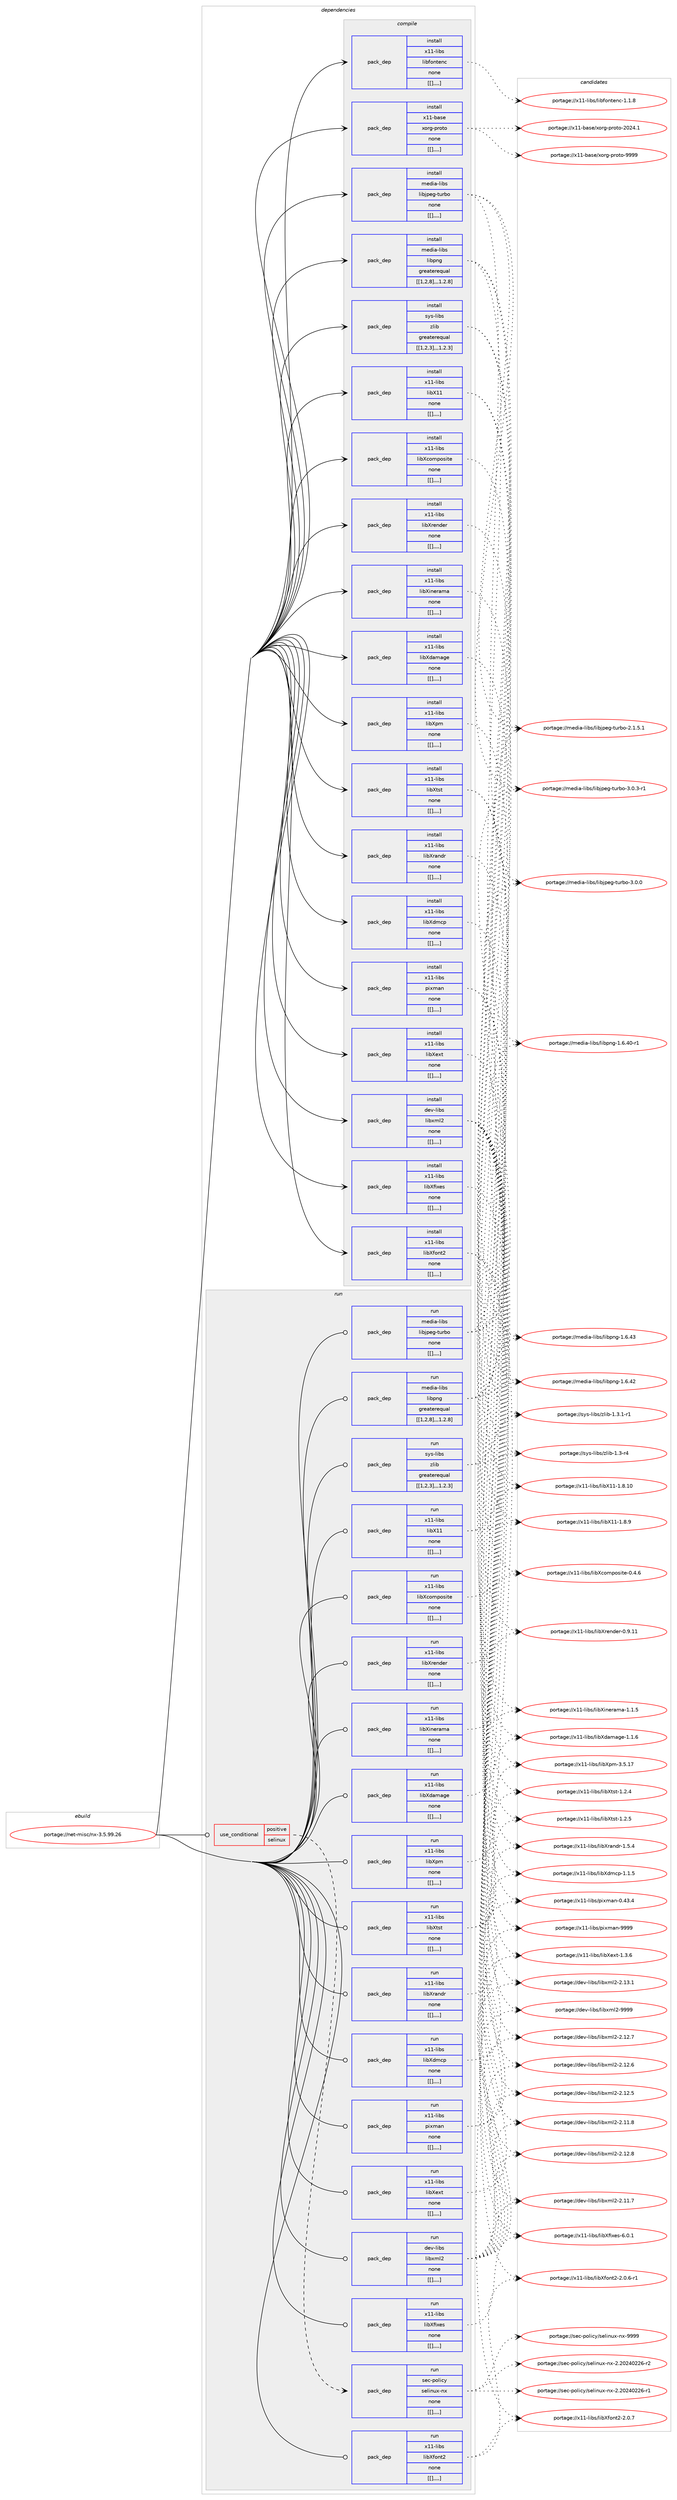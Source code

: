 digraph prolog {

# *************
# Graph options
# *************

newrank=true;
concentrate=true;
compound=true;
graph [rankdir=LR,fontname=Helvetica,fontsize=10,ranksep=1.5];#, ranksep=2.5, nodesep=0.2];
edge  [arrowhead=vee];
node  [fontname=Helvetica,fontsize=10];

# **********
# The ebuild
# **********

subgraph cluster_leftcol {
color=gray;
label=<<i>ebuild</i>>;
id [label="portage://net-misc/nx-3.5.99.26", color=red, width=4, href="../net-misc/nx-3.5.99.26.svg"];
}

# ****************
# The dependencies
# ****************

subgraph cluster_midcol {
color=gray;
label=<<i>dependencies</i>>;
subgraph cluster_compile {
fillcolor="#eeeeee";
style=filled;
label=<<i>compile</i>>;
subgraph pack285070 {
dependency390191 [label=<<TABLE BORDER="0" CELLBORDER="1" CELLSPACING="0" CELLPADDING="4" WIDTH="220"><TR><TD ROWSPAN="6" CELLPADDING="30">pack_dep</TD></TR><TR><TD WIDTH="110">install</TD></TR><TR><TD>dev-libs</TD></TR><TR><TD>libxml2</TD></TR><TR><TD>none</TD></TR><TR><TD>[[],,,,]</TD></TR></TABLE>>, shape=none, color=blue];
}
id:e -> dependency390191:w [weight=20,style="solid",arrowhead="vee"];
subgraph pack285071 {
dependency390192 [label=<<TABLE BORDER="0" CELLBORDER="1" CELLSPACING="0" CELLPADDING="4" WIDTH="220"><TR><TD ROWSPAN="6" CELLPADDING="30">pack_dep</TD></TR><TR><TD WIDTH="110">install</TD></TR><TR><TD>media-libs</TD></TR><TR><TD>libjpeg-turbo</TD></TR><TR><TD>none</TD></TR><TR><TD>[[],,,,]</TD></TR></TABLE>>, shape=none, color=blue];
}
id:e -> dependency390192:w [weight=20,style="solid",arrowhead="vee"];
subgraph pack285072 {
dependency390193 [label=<<TABLE BORDER="0" CELLBORDER="1" CELLSPACING="0" CELLPADDING="4" WIDTH="220"><TR><TD ROWSPAN="6" CELLPADDING="30">pack_dep</TD></TR><TR><TD WIDTH="110">install</TD></TR><TR><TD>media-libs</TD></TR><TR><TD>libpng</TD></TR><TR><TD>greaterequal</TD></TR><TR><TD>[[1,2,8],,,1.2.8]</TD></TR></TABLE>>, shape=none, color=blue];
}
id:e -> dependency390193:w [weight=20,style="solid",arrowhead="vee"];
subgraph pack285073 {
dependency390194 [label=<<TABLE BORDER="0" CELLBORDER="1" CELLSPACING="0" CELLPADDING="4" WIDTH="220"><TR><TD ROWSPAN="6" CELLPADDING="30">pack_dep</TD></TR><TR><TD WIDTH="110">install</TD></TR><TR><TD>sys-libs</TD></TR><TR><TD>zlib</TD></TR><TR><TD>greaterequal</TD></TR><TR><TD>[[1,2,3],,,1.2.3]</TD></TR></TABLE>>, shape=none, color=blue];
}
id:e -> dependency390194:w [weight=20,style="solid",arrowhead="vee"];
subgraph pack285074 {
dependency390195 [label=<<TABLE BORDER="0" CELLBORDER="1" CELLSPACING="0" CELLPADDING="4" WIDTH="220"><TR><TD ROWSPAN="6" CELLPADDING="30">pack_dep</TD></TR><TR><TD WIDTH="110">install</TD></TR><TR><TD>x11-base</TD></TR><TR><TD>xorg-proto</TD></TR><TR><TD>none</TD></TR><TR><TD>[[],,,,]</TD></TR></TABLE>>, shape=none, color=blue];
}
id:e -> dependency390195:w [weight=20,style="solid",arrowhead="vee"];
subgraph pack285075 {
dependency390196 [label=<<TABLE BORDER="0" CELLBORDER="1" CELLSPACING="0" CELLPADDING="4" WIDTH="220"><TR><TD ROWSPAN="6" CELLPADDING="30">pack_dep</TD></TR><TR><TD WIDTH="110">install</TD></TR><TR><TD>x11-libs</TD></TR><TR><TD>libX11</TD></TR><TR><TD>none</TD></TR><TR><TD>[[],,,,]</TD></TR></TABLE>>, shape=none, color=blue];
}
id:e -> dependency390196:w [weight=20,style="solid",arrowhead="vee"];
subgraph pack285076 {
dependency390197 [label=<<TABLE BORDER="0" CELLBORDER="1" CELLSPACING="0" CELLPADDING="4" WIDTH="220"><TR><TD ROWSPAN="6" CELLPADDING="30">pack_dep</TD></TR><TR><TD WIDTH="110">install</TD></TR><TR><TD>x11-libs</TD></TR><TR><TD>libXcomposite</TD></TR><TR><TD>none</TD></TR><TR><TD>[[],,,,]</TD></TR></TABLE>>, shape=none, color=blue];
}
id:e -> dependency390197:w [weight=20,style="solid",arrowhead="vee"];
subgraph pack285077 {
dependency390198 [label=<<TABLE BORDER="0" CELLBORDER="1" CELLSPACING="0" CELLPADDING="4" WIDTH="220"><TR><TD ROWSPAN="6" CELLPADDING="30">pack_dep</TD></TR><TR><TD WIDTH="110">install</TD></TR><TR><TD>x11-libs</TD></TR><TR><TD>libXdamage</TD></TR><TR><TD>none</TD></TR><TR><TD>[[],,,,]</TD></TR></TABLE>>, shape=none, color=blue];
}
id:e -> dependency390198:w [weight=20,style="solid",arrowhead="vee"];
subgraph pack285078 {
dependency390199 [label=<<TABLE BORDER="0" CELLBORDER="1" CELLSPACING="0" CELLPADDING="4" WIDTH="220"><TR><TD ROWSPAN="6" CELLPADDING="30">pack_dep</TD></TR><TR><TD WIDTH="110">install</TD></TR><TR><TD>x11-libs</TD></TR><TR><TD>libXdmcp</TD></TR><TR><TD>none</TD></TR><TR><TD>[[],,,,]</TD></TR></TABLE>>, shape=none, color=blue];
}
id:e -> dependency390199:w [weight=20,style="solid",arrowhead="vee"];
subgraph pack285079 {
dependency390200 [label=<<TABLE BORDER="0" CELLBORDER="1" CELLSPACING="0" CELLPADDING="4" WIDTH="220"><TR><TD ROWSPAN="6" CELLPADDING="30">pack_dep</TD></TR><TR><TD WIDTH="110">install</TD></TR><TR><TD>x11-libs</TD></TR><TR><TD>libXext</TD></TR><TR><TD>none</TD></TR><TR><TD>[[],,,,]</TD></TR></TABLE>>, shape=none, color=blue];
}
id:e -> dependency390200:w [weight=20,style="solid",arrowhead="vee"];
subgraph pack285080 {
dependency390201 [label=<<TABLE BORDER="0" CELLBORDER="1" CELLSPACING="0" CELLPADDING="4" WIDTH="220"><TR><TD ROWSPAN="6" CELLPADDING="30">pack_dep</TD></TR><TR><TD WIDTH="110">install</TD></TR><TR><TD>x11-libs</TD></TR><TR><TD>libXfixes</TD></TR><TR><TD>none</TD></TR><TR><TD>[[],,,,]</TD></TR></TABLE>>, shape=none, color=blue];
}
id:e -> dependency390201:w [weight=20,style="solid",arrowhead="vee"];
subgraph pack285081 {
dependency390202 [label=<<TABLE BORDER="0" CELLBORDER="1" CELLSPACING="0" CELLPADDING="4" WIDTH="220"><TR><TD ROWSPAN="6" CELLPADDING="30">pack_dep</TD></TR><TR><TD WIDTH="110">install</TD></TR><TR><TD>x11-libs</TD></TR><TR><TD>libXfont2</TD></TR><TR><TD>none</TD></TR><TR><TD>[[],,,,]</TD></TR></TABLE>>, shape=none, color=blue];
}
id:e -> dependency390202:w [weight=20,style="solid",arrowhead="vee"];
subgraph pack285082 {
dependency390203 [label=<<TABLE BORDER="0" CELLBORDER="1" CELLSPACING="0" CELLPADDING="4" WIDTH="220"><TR><TD ROWSPAN="6" CELLPADDING="30">pack_dep</TD></TR><TR><TD WIDTH="110">install</TD></TR><TR><TD>x11-libs</TD></TR><TR><TD>libXinerama</TD></TR><TR><TD>none</TD></TR><TR><TD>[[],,,,]</TD></TR></TABLE>>, shape=none, color=blue];
}
id:e -> dependency390203:w [weight=20,style="solid",arrowhead="vee"];
subgraph pack285083 {
dependency390204 [label=<<TABLE BORDER="0" CELLBORDER="1" CELLSPACING="0" CELLPADDING="4" WIDTH="220"><TR><TD ROWSPAN="6" CELLPADDING="30">pack_dep</TD></TR><TR><TD WIDTH="110">install</TD></TR><TR><TD>x11-libs</TD></TR><TR><TD>libXpm</TD></TR><TR><TD>none</TD></TR><TR><TD>[[],,,,]</TD></TR></TABLE>>, shape=none, color=blue];
}
id:e -> dependency390204:w [weight=20,style="solid",arrowhead="vee"];
subgraph pack285084 {
dependency390205 [label=<<TABLE BORDER="0" CELLBORDER="1" CELLSPACING="0" CELLPADDING="4" WIDTH="220"><TR><TD ROWSPAN="6" CELLPADDING="30">pack_dep</TD></TR><TR><TD WIDTH="110">install</TD></TR><TR><TD>x11-libs</TD></TR><TR><TD>libXrandr</TD></TR><TR><TD>none</TD></TR><TR><TD>[[],,,,]</TD></TR></TABLE>>, shape=none, color=blue];
}
id:e -> dependency390205:w [weight=20,style="solid",arrowhead="vee"];
subgraph pack285085 {
dependency390206 [label=<<TABLE BORDER="0" CELLBORDER="1" CELLSPACING="0" CELLPADDING="4" WIDTH="220"><TR><TD ROWSPAN="6" CELLPADDING="30">pack_dep</TD></TR><TR><TD WIDTH="110">install</TD></TR><TR><TD>x11-libs</TD></TR><TR><TD>libXrender</TD></TR><TR><TD>none</TD></TR><TR><TD>[[],,,,]</TD></TR></TABLE>>, shape=none, color=blue];
}
id:e -> dependency390206:w [weight=20,style="solid",arrowhead="vee"];
subgraph pack285086 {
dependency390207 [label=<<TABLE BORDER="0" CELLBORDER="1" CELLSPACING="0" CELLPADDING="4" WIDTH="220"><TR><TD ROWSPAN="6" CELLPADDING="30">pack_dep</TD></TR><TR><TD WIDTH="110">install</TD></TR><TR><TD>x11-libs</TD></TR><TR><TD>libXtst</TD></TR><TR><TD>none</TD></TR><TR><TD>[[],,,,]</TD></TR></TABLE>>, shape=none, color=blue];
}
id:e -> dependency390207:w [weight=20,style="solid",arrowhead="vee"];
subgraph pack285087 {
dependency390208 [label=<<TABLE BORDER="0" CELLBORDER="1" CELLSPACING="0" CELLPADDING="4" WIDTH="220"><TR><TD ROWSPAN="6" CELLPADDING="30">pack_dep</TD></TR><TR><TD WIDTH="110">install</TD></TR><TR><TD>x11-libs</TD></TR><TR><TD>libfontenc</TD></TR><TR><TD>none</TD></TR><TR><TD>[[],,,,]</TD></TR></TABLE>>, shape=none, color=blue];
}
id:e -> dependency390208:w [weight=20,style="solid",arrowhead="vee"];
subgraph pack285088 {
dependency390209 [label=<<TABLE BORDER="0" CELLBORDER="1" CELLSPACING="0" CELLPADDING="4" WIDTH="220"><TR><TD ROWSPAN="6" CELLPADDING="30">pack_dep</TD></TR><TR><TD WIDTH="110">install</TD></TR><TR><TD>x11-libs</TD></TR><TR><TD>pixman</TD></TR><TR><TD>none</TD></TR><TR><TD>[[],,,,]</TD></TR></TABLE>>, shape=none, color=blue];
}
id:e -> dependency390209:w [weight=20,style="solid",arrowhead="vee"];
}
subgraph cluster_compileandrun {
fillcolor="#eeeeee";
style=filled;
label=<<i>compile and run</i>>;
}
subgraph cluster_run {
fillcolor="#eeeeee";
style=filled;
label=<<i>run</i>>;
subgraph cond102277 {
dependency390210 [label=<<TABLE BORDER="0" CELLBORDER="1" CELLSPACING="0" CELLPADDING="4"><TR><TD ROWSPAN="3" CELLPADDING="10">use_conditional</TD></TR><TR><TD>positive</TD></TR><TR><TD>selinux</TD></TR></TABLE>>, shape=none, color=red];
subgraph pack285089 {
dependency390211 [label=<<TABLE BORDER="0" CELLBORDER="1" CELLSPACING="0" CELLPADDING="4" WIDTH="220"><TR><TD ROWSPAN="6" CELLPADDING="30">pack_dep</TD></TR><TR><TD WIDTH="110">run</TD></TR><TR><TD>sec-policy</TD></TR><TR><TD>selinux-nx</TD></TR><TR><TD>none</TD></TR><TR><TD>[[],,,,]</TD></TR></TABLE>>, shape=none, color=blue];
}
dependency390210:e -> dependency390211:w [weight=20,style="dashed",arrowhead="vee"];
}
id:e -> dependency390210:w [weight=20,style="solid",arrowhead="odot"];
subgraph pack285090 {
dependency390212 [label=<<TABLE BORDER="0" CELLBORDER="1" CELLSPACING="0" CELLPADDING="4" WIDTH="220"><TR><TD ROWSPAN="6" CELLPADDING="30">pack_dep</TD></TR><TR><TD WIDTH="110">run</TD></TR><TR><TD>dev-libs</TD></TR><TR><TD>libxml2</TD></TR><TR><TD>none</TD></TR><TR><TD>[[],,,,]</TD></TR></TABLE>>, shape=none, color=blue];
}
id:e -> dependency390212:w [weight=20,style="solid",arrowhead="odot"];
subgraph pack285091 {
dependency390213 [label=<<TABLE BORDER="0" CELLBORDER="1" CELLSPACING="0" CELLPADDING="4" WIDTH="220"><TR><TD ROWSPAN="6" CELLPADDING="30">pack_dep</TD></TR><TR><TD WIDTH="110">run</TD></TR><TR><TD>media-libs</TD></TR><TR><TD>libjpeg-turbo</TD></TR><TR><TD>none</TD></TR><TR><TD>[[],,,,]</TD></TR></TABLE>>, shape=none, color=blue];
}
id:e -> dependency390213:w [weight=20,style="solid",arrowhead="odot"];
subgraph pack285092 {
dependency390214 [label=<<TABLE BORDER="0" CELLBORDER="1" CELLSPACING="0" CELLPADDING="4" WIDTH="220"><TR><TD ROWSPAN="6" CELLPADDING="30">pack_dep</TD></TR><TR><TD WIDTH="110">run</TD></TR><TR><TD>media-libs</TD></TR><TR><TD>libpng</TD></TR><TR><TD>greaterequal</TD></TR><TR><TD>[[1,2,8],,,1.2.8]</TD></TR></TABLE>>, shape=none, color=blue];
}
id:e -> dependency390214:w [weight=20,style="solid",arrowhead="odot"];
subgraph pack285093 {
dependency390215 [label=<<TABLE BORDER="0" CELLBORDER="1" CELLSPACING="0" CELLPADDING="4" WIDTH="220"><TR><TD ROWSPAN="6" CELLPADDING="30">pack_dep</TD></TR><TR><TD WIDTH="110">run</TD></TR><TR><TD>sys-libs</TD></TR><TR><TD>zlib</TD></TR><TR><TD>greaterequal</TD></TR><TR><TD>[[1,2,3],,,1.2.3]</TD></TR></TABLE>>, shape=none, color=blue];
}
id:e -> dependency390215:w [weight=20,style="solid",arrowhead="odot"];
subgraph pack285094 {
dependency390216 [label=<<TABLE BORDER="0" CELLBORDER="1" CELLSPACING="0" CELLPADDING="4" WIDTH="220"><TR><TD ROWSPAN="6" CELLPADDING="30">pack_dep</TD></TR><TR><TD WIDTH="110">run</TD></TR><TR><TD>x11-libs</TD></TR><TR><TD>libX11</TD></TR><TR><TD>none</TD></TR><TR><TD>[[],,,,]</TD></TR></TABLE>>, shape=none, color=blue];
}
id:e -> dependency390216:w [weight=20,style="solid",arrowhead="odot"];
subgraph pack285095 {
dependency390217 [label=<<TABLE BORDER="0" CELLBORDER="1" CELLSPACING="0" CELLPADDING="4" WIDTH="220"><TR><TD ROWSPAN="6" CELLPADDING="30">pack_dep</TD></TR><TR><TD WIDTH="110">run</TD></TR><TR><TD>x11-libs</TD></TR><TR><TD>libXcomposite</TD></TR><TR><TD>none</TD></TR><TR><TD>[[],,,,]</TD></TR></TABLE>>, shape=none, color=blue];
}
id:e -> dependency390217:w [weight=20,style="solid",arrowhead="odot"];
subgraph pack285096 {
dependency390218 [label=<<TABLE BORDER="0" CELLBORDER="1" CELLSPACING="0" CELLPADDING="4" WIDTH="220"><TR><TD ROWSPAN="6" CELLPADDING="30">pack_dep</TD></TR><TR><TD WIDTH="110">run</TD></TR><TR><TD>x11-libs</TD></TR><TR><TD>libXdamage</TD></TR><TR><TD>none</TD></TR><TR><TD>[[],,,,]</TD></TR></TABLE>>, shape=none, color=blue];
}
id:e -> dependency390218:w [weight=20,style="solid",arrowhead="odot"];
subgraph pack285097 {
dependency390219 [label=<<TABLE BORDER="0" CELLBORDER="1" CELLSPACING="0" CELLPADDING="4" WIDTH="220"><TR><TD ROWSPAN="6" CELLPADDING="30">pack_dep</TD></TR><TR><TD WIDTH="110">run</TD></TR><TR><TD>x11-libs</TD></TR><TR><TD>libXdmcp</TD></TR><TR><TD>none</TD></TR><TR><TD>[[],,,,]</TD></TR></TABLE>>, shape=none, color=blue];
}
id:e -> dependency390219:w [weight=20,style="solid",arrowhead="odot"];
subgraph pack285098 {
dependency390220 [label=<<TABLE BORDER="0" CELLBORDER="1" CELLSPACING="0" CELLPADDING="4" WIDTH="220"><TR><TD ROWSPAN="6" CELLPADDING="30">pack_dep</TD></TR><TR><TD WIDTH="110">run</TD></TR><TR><TD>x11-libs</TD></TR><TR><TD>libXext</TD></TR><TR><TD>none</TD></TR><TR><TD>[[],,,,]</TD></TR></TABLE>>, shape=none, color=blue];
}
id:e -> dependency390220:w [weight=20,style="solid",arrowhead="odot"];
subgraph pack285099 {
dependency390221 [label=<<TABLE BORDER="0" CELLBORDER="1" CELLSPACING="0" CELLPADDING="4" WIDTH="220"><TR><TD ROWSPAN="6" CELLPADDING="30">pack_dep</TD></TR><TR><TD WIDTH="110">run</TD></TR><TR><TD>x11-libs</TD></TR><TR><TD>libXfixes</TD></TR><TR><TD>none</TD></TR><TR><TD>[[],,,,]</TD></TR></TABLE>>, shape=none, color=blue];
}
id:e -> dependency390221:w [weight=20,style="solid",arrowhead="odot"];
subgraph pack285100 {
dependency390222 [label=<<TABLE BORDER="0" CELLBORDER="1" CELLSPACING="0" CELLPADDING="4" WIDTH="220"><TR><TD ROWSPAN="6" CELLPADDING="30">pack_dep</TD></TR><TR><TD WIDTH="110">run</TD></TR><TR><TD>x11-libs</TD></TR><TR><TD>libXfont2</TD></TR><TR><TD>none</TD></TR><TR><TD>[[],,,,]</TD></TR></TABLE>>, shape=none, color=blue];
}
id:e -> dependency390222:w [weight=20,style="solid",arrowhead="odot"];
subgraph pack285101 {
dependency390223 [label=<<TABLE BORDER="0" CELLBORDER="1" CELLSPACING="0" CELLPADDING="4" WIDTH="220"><TR><TD ROWSPAN="6" CELLPADDING="30">pack_dep</TD></TR><TR><TD WIDTH="110">run</TD></TR><TR><TD>x11-libs</TD></TR><TR><TD>libXinerama</TD></TR><TR><TD>none</TD></TR><TR><TD>[[],,,,]</TD></TR></TABLE>>, shape=none, color=blue];
}
id:e -> dependency390223:w [weight=20,style="solid",arrowhead="odot"];
subgraph pack285102 {
dependency390224 [label=<<TABLE BORDER="0" CELLBORDER="1" CELLSPACING="0" CELLPADDING="4" WIDTH="220"><TR><TD ROWSPAN="6" CELLPADDING="30">pack_dep</TD></TR><TR><TD WIDTH="110">run</TD></TR><TR><TD>x11-libs</TD></TR><TR><TD>libXpm</TD></TR><TR><TD>none</TD></TR><TR><TD>[[],,,,]</TD></TR></TABLE>>, shape=none, color=blue];
}
id:e -> dependency390224:w [weight=20,style="solid",arrowhead="odot"];
subgraph pack285103 {
dependency390225 [label=<<TABLE BORDER="0" CELLBORDER="1" CELLSPACING="0" CELLPADDING="4" WIDTH="220"><TR><TD ROWSPAN="6" CELLPADDING="30">pack_dep</TD></TR><TR><TD WIDTH="110">run</TD></TR><TR><TD>x11-libs</TD></TR><TR><TD>libXrandr</TD></TR><TR><TD>none</TD></TR><TR><TD>[[],,,,]</TD></TR></TABLE>>, shape=none, color=blue];
}
id:e -> dependency390225:w [weight=20,style="solid",arrowhead="odot"];
subgraph pack285104 {
dependency390226 [label=<<TABLE BORDER="0" CELLBORDER="1" CELLSPACING="0" CELLPADDING="4" WIDTH="220"><TR><TD ROWSPAN="6" CELLPADDING="30">pack_dep</TD></TR><TR><TD WIDTH="110">run</TD></TR><TR><TD>x11-libs</TD></TR><TR><TD>libXrender</TD></TR><TR><TD>none</TD></TR><TR><TD>[[],,,,]</TD></TR></TABLE>>, shape=none, color=blue];
}
id:e -> dependency390226:w [weight=20,style="solid",arrowhead="odot"];
subgraph pack285105 {
dependency390227 [label=<<TABLE BORDER="0" CELLBORDER="1" CELLSPACING="0" CELLPADDING="4" WIDTH="220"><TR><TD ROWSPAN="6" CELLPADDING="30">pack_dep</TD></TR><TR><TD WIDTH="110">run</TD></TR><TR><TD>x11-libs</TD></TR><TR><TD>libXtst</TD></TR><TR><TD>none</TD></TR><TR><TD>[[],,,,]</TD></TR></TABLE>>, shape=none, color=blue];
}
id:e -> dependency390227:w [weight=20,style="solid",arrowhead="odot"];
subgraph pack285106 {
dependency390228 [label=<<TABLE BORDER="0" CELLBORDER="1" CELLSPACING="0" CELLPADDING="4" WIDTH="220"><TR><TD ROWSPAN="6" CELLPADDING="30">pack_dep</TD></TR><TR><TD WIDTH="110">run</TD></TR><TR><TD>x11-libs</TD></TR><TR><TD>pixman</TD></TR><TR><TD>none</TD></TR><TR><TD>[[],,,,]</TD></TR></TABLE>>, shape=none, color=blue];
}
id:e -> dependency390228:w [weight=20,style="solid",arrowhead="odot"];
}
}

# **************
# The candidates
# **************

subgraph cluster_choices {
rank=same;
color=gray;
label=<<i>candidates</i>>;

subgraph choice285070 {
color=black;
nodesep=1;
choice10010111845108105981154710810598120109108504557575757 [label="portage://dev-libs/libxml2-9999", color=red, width=4,href="../dev-libs/libxml2-9999.svg"];
choice100101118451081059811547108105981201091085045504649514649 [label="portage://dev-libs/libxml2-2.13.1", color=red, width=4,href="../dev-libs/libxml2-2.13.1.svg"];
choice100101118451081059811547108105981201091085045504649504656 [label="portage://dev-libs/libxml2-2.12.8", color=red, width=4,href="../dev-libs/libxml2-2.12.8.svg"];
choice100101118451081059811547108105981201091085045504649504655 [label="portage://dev-libs/libxml2-2.12.7", color=red, width=4,href="../dev-libs/libxml2-2.12.7.svg"];
choice100101118451081059811547108105981201091085045504649504654 [label="portage://dev-libs/libxml2-2.12.6", color=red, width=4,href="../dev-libs/libxml2-2.12.6.svg"];
choice100101118451081059811547108105981201091085045504649504653 [label="portage://dev-libs/libxml2-2.12.5", color=red, width=4,href="../dev-libs/libxml2-2.12.5.svg"];
choice100101118451081059811547108105981201091085045504649494656 [label="portage://dev-libs/libxml2-2.11.8", color=red, width=4,href="../dev-libs/libxml2-2.11.8.svg"];
choice100101118451081059811547108105981201091085045504649494655 [label="portage://dev-libs/libxml2-2.11.7", color=red, width=4,href="../dev-libs/libxml2-2.11.7.svg"];
dependency390191:e -> choice10010111845108105981154710810598120109108504557575757:w [style=dotted,weight="100"];
dependency390191:e -> choice100101118451081059811547108105981201091085045504649514649:w [style=dotted,weight="100"];
dependency390191:e -> choice100101118451081059811547108105981201091085045504649504656:w [style=dotted,weight="100"];
dependency390191:e -> choice100101118451081059811547108105981201091085045504649504655:w [style=dotted,weight="100"];
dependency390191:e -> choice100101118451081059811547108105981201091085045504649504654:w [style=dotted,weight="100"];
dependency390191:e -> choice100101118451081059811547108105981201091085045504649504653:w [style=dotted,weight="100"];
dependency390191:e -> choice100101118451081059811547108105981201091085045504649494656:w [style=dotted,weight="100"];
dependency390191:e -> choice100101118451081059811547108105981201091085045504649494655:w [style=dotted,weight="100"];
}
subgraph choice285071 {
color=black;
nodesep=1;
choice109101100105974510810598115471081059810611210110345116117114981114551464846514511449 [label="portage://media-libs/libjpeg-turbo-3.0.3-r1", color=red, width=4,href="../media-libs/libjpeg-turbo-3.0.3-r1.svg"];
choice10910110010597451081059811547108105981061121011034511611711498111455146484648 [label="portage://media-libs/libjpeg-turbo-3.0.0", color=red, width=4,href="../media-libs/libjpeg-turbo-3.0.0.svg"];
choice109101100105974510810598115471081059810611210110345116117114981114550464946534649 [label="portage://media-libs/libjpeg-turbo-2.1.5.1", color=red, width=4,href="../media-libs/libjpeg-turbo-2.1.5.1.svg"];
dependency390192:e -> choice109101100105974510810598115471081059810611210110345116117114981114551464846514511449:w [style=dotted,weight="100"];
dependency390192:e -> choice10910110010597451081059811547108105981061121011034511611711498111455146484648:w [style=dotted,weight="100"];
dependency390192:e -> choice109101100105974510810598115471081059810611210110345116117114981114550464946534649:w [style=dotted,weight="100"];
}
subgraph choice285072 {
color=black;
nodesep=1;
choice109101100105974510810598115471081059811211010345494654465251 [label="portage://media-libs/libpng-1.6.43", color=red, width=4,href="../media-libs/libpng-1.6.43.svg"];
choice109101100105974510810598115471081059811211010345494654465250 [label="portage://media-libs/libpng-1.6.42", color=red, width=4,href="../media-libs/libpng-1.6.42.svg"];
choice1091011001059745108105981154710810598112110103454946544652484511449 [label="portage://media-libs/libpng-1.6.40-r1", color=red, width=4,href="../media-libs/libpng-1.6.40-r1.svg"];
dependency390193:e -> choice109101100105974510810598115471081059811211010345494654465251:w [style=dotted,weight="100"];
dependency390193:e -> choice109101100105974510810598115471081059811211010345494654465250:w [style=dotted,weight="100"];
dependency390193:e -> choice1091011001059745108105981154710810598112110103454946544652484511449:w [style=dotted,weight="100"];
}
subgraph choice285073 {
color=black;
nodesep=1;
choice115121115451081059811547122108105984549465146494511449 [label="portage://sys-libs/zlib-1.3.1-r1", color=red, width=4,href="../sys-libs/zlib-1.3.1-r1.svg"];
choice11512111545108105981154712210810598454946514511452 [label="portage://sys-libs/zlib-1.3-r4", color=red, width=4,href="../sys-libs/zlib-1.3-r4.svg"];
dependency390194:e -> choice115121115451081059811547122108105984549465146494511449:w [style=dotted,weight="100"];
dependency390194:e -> choice11512111545108105981154712210810598454946514511452:w [style=dotted,weight="100"];
}
subgraph choice285074 {
color=black;
nodesep=1;
choice120494945989711510147120111114103451121141111161114557575757 [label="portage://x11-base/xorg-proto-9999", color=red, width=4,href="../x11-base/xorg-proto-9999.svg"];
choice1204949459897115101471201111141034511211411111611145504850524649 [label="portage://x11-base/xorg-proto-2024.1", color=red, width=4,href="../x11-base/xorg-proto-2024.1.svg"];
dependency390195:e -> choice120494945989711510147120111114103451121141111161114557575757:w [style=dotted,weight="100"];
dependency390195:e -> choice1204949459897115101471201111141034511211411111611145504850524649:w [style=dotted,weight="100"];
}
subgraph choice285075 {
color=black;
nodesep=1;
choice12049494510810598115471081059888494945494656464948 [label="portage://x11-libs/libX11-1.8.10", color=red, width=4,href="../x11-libs/libX11-1.8.10.svg"];
choice120494945108105981154710810598884949454946564657 [label="portage://x11-libs/libX11-1.8.9", color=red, width=4,href="../x11-libs/libX11-1.8.9.svg"];
dependency390196:e -> choice12049494510810598115471081059888494945494656464948:w [style=dotted,weight="100"];
dependency390196:e -> choice120494945108105981154710810598884949454946564657:w [style=dotted,weight="100"];
}
subgraph choice285076 {
color=black;
nodesep=1;
choice1204949451081059811547108105988899111109112111115105116101454846524654 [label="portage://x11-libs/libXcomposite-0.4.6", color=red, width=4,href="../x11-libs/libXcomposite-0.4.6.svg"];
dependency390197:e -> choice1204949451081059811547108105988899111109112111115105116101454846524654:w [style=dotted,weight="100"];
}
subgraph choice285077 {
color=black;
nodesep=1;
choice120494945108105981154710810598881009710997103101454946494654 [label="portage://x11-libs/libXdamage-1.1.6", color=red, width=4,href="../x11-libs/libXdamage-1.1.6.svg"];
dependency390198:e -> choice120494945108105981154710810598881009710997103101454946494654:w [style=dotted,weight="100"];
}
subgraph choice285078 {
color=black;
nodesep=1;
choice1204949451081059811547108105988810010999112454946494653 [label="portage://x11-libs/libXdmcp-1.1.5", color=red, width=4,href="../x11-libs/libXdmcp-1.1.5.svg"];
dependency390199:e -> choice1204949451081059811547108105988810010999112454946494653:w [style=dotted,weight="100"];
}
subgraph choice285079 {
color=black;
nodesep=1;
choice12049494510810598115471081059888101120116454946514654 [label="portage://x11-libs/libXext-1.3.6", color=red, width=4,href="../x11-libs/libXext-1.3.6.svg"];
dependency390200:e -> choice12049494510810598115471081059888101120116454946514654:w [style=dotted,weight="100"];
}
subgraph choice285080 {
color=black;
nodesep=1;
choice12049494510810598115471081059888102105120101115455446484649 [label="portage://x11-libs/libXfixes-6.0.1", color=red, width=4,href="../x11-libs/libXfixes-6.0.1.svg"];
dependency390201:e -> choice12049494510810598115471081059888102105120101115455446484649:w [style=dotted,weight="100"];
}
subgraph choice285081 {
color=black;
nodesep=1;
choice1204949451081059811547108105988810211111011650455046484655 [label="portage://x11-libs/libXfont2-2.0.7", color=red, width=4,href="../x11-libs/libXfont2-2.0.7.svg"];
choice12049494510810598115471081059888102111110116504550464846544511449 [label="portage://x11-libs/libXfont2-2.0.6-r1", color=red, width=4,href="../x11-libs/libXfont2-2.0.6-r1.svg"];
dependency390202:e -> choice1204949451081059811547108105988810211111011650455046484655:w [style=dotted,weight="100"];
dependency390202:e -> choice12049494510810598115471081059888102111110116504550464846544511449:w [style=dotted,weight="100"];
}
subgraph choice285082 {
color=black;
nodesep=1;
choice120494945108105981154710810598881051101011149710997454946494653 [label="portage://x11-libs/libXinerama-1.1.5", color=red, width=4,href="../x11-libs/libXinerama-1.1.5.svg"];
dependency390203:e -> choice120494945108105981154710810598881051101011149710997454946494653:w [style=dotted,weight="100"];
}
subgraph choice285083 {
color=black;
nodesep=1;
choice1204949451081059811547108105988811210945514653464955 [label="portage://x11-libs/libXpm-3.5.17", color=red, width=4,href="../x11-libs/libXpm-3.5.17.svg"];
dependency390204:e -> choice1204949451081059811547108105988811210945514653464955:w [style=dotted,weight="100"];
}
subgraph choice285084 {
color=black;
nodesep=1;
choice1204949451081059811547108105988811497110100114454946534652 [label="portage://x11-libs/libXrandr-1.5.4", color=red, width=4,href="../x11-libs/libXrandr-1.5.4.svg"];
dependency390205:e -> choice1204949451081059811547108105988811497110100114454946534652:w [style=dotted,weight="100"];
}
subgraph choice285085 {
color=black;
nodesep=1;
choice1204949451081059811547108105988811410111010010111445484657464949 [label="portage://x11-libs/libXrender-0.9.11", color=red, width=4,href="../x11-libs/libXrender-0.9.11.svg"];
dependency390206:e -> choice1204949451081059811547108105988811410111010010111445484657464949:w [style=dotted,weight="100"];
}
subgraph choice285086 {
color=black;
nodesep=1;
choice12049494510810598115471081059888116115116454946504653 [label="portage://x11-libs/libXtst-1.2.5", color=red, width=4,href="../x11-libs/libXtst-1.2.5.svg"];
choice12049494510810598115471081059888116115116454946504652 [label="portage://x11-libs/libXtst-1.2.4", color=red, width=4,href="../x11-libs/libXtst-1.2.4.svg"];
dependency390207:e -> choice12049494510810598115471081059888116115116454946504653:w [style=dotted,weight="100"];
dependency390207:e -> choice12049494510810598115471081059888116115116454946504652:w [style=dotted,weight="100"];
}
subgraph choice285087 {
color=black;
nodesep=1;
choice12049494510810598115471081059810211111011610111099454946494656 [label="portage://x11-libs/libfontenc-1.1.8", color=red, width=4,href="../x11-libs/libfontenc-1.1.8.svg"];
dependency390208:e -> choice12049494510810598115471081059810211111011610111099454946494656:w [style=dotted,weight="100"];
}
subgraph choice285088 {
color=black;
nodesep=1;
choice1204949451081059811547112105120109971104557575757 [label="portage://x11-libs/pixman-9999", color=red, width=4,href="../x11-libs/pixman-9999.svg"];
choice12049494510810598115471121051201099711045484652514652 [label="portage://x11-libs/pixman-0.43.4", color=red, width=4,href="../x11-libs/pixman-0.43.4.svg"];
dependency390209:e -> choice1204949451081059811547112105120109971104557575757:w [style=dotted,weight="100"];
dependency390209:e -> choice12049494510810598115471121051201099711045484652514652:w [style=dotted,weight="100"];
}
subgraph choice285089 {
color=black;
nodesep=1;
choice11510199451121111081059912147115101108105110117120451101204557575757 [label="portage://sec-policy/selinux-nx-9999", color=red, width=4,href="../sec-policy/selinux-nx-9999.svg"];
choice115101994511211110810599121471151011081051101171204511012045504650485052485050544511450 [label="portage://sec-policy/selinux-nx-2.20240226-r2", color=red, width=4,href="../sec-policy/selinux-nx-2.20240226-r2.svg"];
choice115101994511211110810599121471151011081051101171204511012045504650485052485050544511449 [label="portage://sec-policy/selinux-nx-2.20240226-r1", color=red, width=4,href="../sec-policy/selinux-nx-2.20240226-r1.svg"];
dependency390211:e -> choice11510199451121111081059912147115101108105110117120451101204557575757:w [style=dotted,weight="100"];
dependency390211:e -> choice115101994511211110810599121471151011081051101171204511012045504650485052485050544511450:w [style=dotted,weight="100"];
dependency390211:e -> choice115101994511211110810599121471151011081051101171204511012045504650485052485050544511449:w [style=dotted,weight="100"];
}
subgraph choice285090 {
color=black;
nodesep=1;
choice10010111845108105981154710810598120109108504557575757 [label="portage://dev-libs/libxml2-9999", color=red, width=4,href="../dev-libs/libxml2-9999.svg"];
choice100101118451081059811547108105981201091085045504649514649 [label="portage://dev-libs/libxml2-2.13.1", color=red, width=4,href="../dev-libs/libxml2-2.13.1.svg"];
choice100101118451081059811547108105981201091085045504649504656 [label="portage://dev-libs/libxml2-2.12.8", color=red, width=4,href="../dev-libs/libxml2-2.12.8.svg"];
choice100101118451081059811547108105981201091085045504649504655 [label="portage://dev-libs/libxml2-2.12.7", color=red, width=4,href="../dev-libs/libxml2-2.12.7.svg"];
choice100101118451081059811547108105981201091085045504649504654 [label="portage://dev-libs/libxml2-2.12.6", color=red, width=4,href="../dev-libs/libxml2-2.12.6.svg"];
choice100101118451081059811547108105981201091085045504649504653 [label="portage://dev-libs/libxml2-2.12.5", color=red, width=4,href="../dev-libs/libxml2-2.12.5.svg"];
choice100101118451081059811547108105981201091085045504649494656 [label="portage://dev-libs/libxml2-2.11.8", color=red, width=4,href="../dev-libs/libxml2-2.11.8.svg"];
choice100101118451081059811547108105981201091085045504649494655 [label="portage://dev-libs/libxml2-2.11.7", color=red, width=4,href="../dev-libs/libxml2-2.11.7.svg"];
dependency390212:e -> choice10010111845108105981154710810598120109108504557575757:w [style=dotted,weight="100"];
dependency390212:e -> choice100101118451081059811547108105981201091085045504649514649:w [style=dotted,weight="100"];
dependency390212:e -> choice100101118451081059811547108105981201091085045504649504656:w [style=dotted,weight="100"];
dependency390212:e -> choice100101118451081059811547108105981201091085045504649504655:w [style=dotted,weight="100"];
dependency390212:e -> choice100101118451081059811547108105981201091085045504649504654:w [style=dotted,weight="100"];
dependency390212:e -> choice100101118451081059811547108105981201091085045504649504653:w [style=dotted,weight="100"];
dependency390212:e -> choice100101118451081059811547108105981201091085045504649494656:w [style=dotted,weight="100"];
dependency390212:e -> choice100101118451081059811547108105981201091085045504649494655:w [style=dotted,weight="100"];
}
subgraph choice285091 {
color=black;
nodesep=1;
choice109101100105974510810598115471081059810611210110345116117114981114551464846514511449 [label="portage://media-libs/libjpeg-turbo-3.0.3-r1", color=red, width=4,href="../media-libs/libjpeg-turbo-3.0.3-r1.svg"];
choice10910110010597451081059811547108105981061121011034511611711498111455146484648 [label="portage://media-libs/libjpeg-turbo-3.0.0", color=red, width=4,href="../media-libs/libjpeg-turbo-3.0.0.svg"];
choice109101100105974510810598115471081059810611210110345116117114981114550464946534649 [label="portage://media-libs/libjpeg-turbo-2.1.5.1", color=red, width=4,href="../media-libs/libjpeg-turbo-2.1.5.1.svg"];
dependency390213:e -> choice109101100105974510810598115471081059810611210110345116117114981114551464846514511449:w [style=dotted,weight="100"];
dependency390213:e -> choice10910110010597451081059811547108105981061121011034511611711498111455146484648:w [style=dotted,weight="100"];
dependency390213:e -> choice109101100105974510810598115471081059810611210110345116117114981114550464946534649:w [style=dotted,weight="100"];
}
subgraph choice285092 {
color=black;
nodesep=1;
choice109101100105974510810598115471081059811211010345494654465251 [label="portage://media-libs/libpng-1.6.43", color=red, width=4,href="../media-libs/libpng-1.6.43.svg"];
choice109101100105974510810598115471081059811211010345494654465250 [label="portage://media-libs/libpng-1.6.42", color=red, width=4,href="../media-libs/libpng-1.6.42.svg"];
choice1091011001059745108105981154710810598112110103454946544652484511449 [label="portage://media-libs/libpng-1.6.40-r1", color=red, width=4,href="../media-libs/libpng-1.6.40-r1.svg"];
dependency390214:e -> choice109101100105974510810598115471081059811211010345494654465251:w [style=dotted,weight="100"];
dependency390214:e -> choice109101100105974510810598115471081059811211010345494654465250:w [style=dotted,weight="100"];
dependency390214:e -> choice1091011001059745108105981154710810598112110103454946544652484511449:w [style=dotted,weight="100"];
}
subgraph choice285093 {
color=black;
nodesep=1;
choice115121115451081059811547122108105984549465146494511449 [label="portage://sys-libs/zlib-1.3.1-r1", color=red, width=4,href="../sys-libs/zlib-1.3.1-r1.svg"];
choice11512111545108105981154712210810598454946514511452 [label="portage://sys-libs/zlib-1.3-r4", color=red, width=4,href="../sys-libs/zlib-1.3-r4.svg"];
dependency390215:e -> choice115121115451081059811547122108105984549465146494511449:w [style=dotted,weight="100"];
dependency390215:e -> choice11512111545108105981154712210810598454946514511452:w [style=dotted,weight="100"];
}
subgraph choice285094 {
color=black;
nodesep=1;
choice12049494510810598115471081059888494945494656464948 [label="portage://x11-libs/libX11-1.8.10", color=red, width=4,href="../x11-libs/libX11-1.8.10.svg"];
choice120494945108105981154710810598884949454946564657 [label="portage://x11-libs/libX11-1.8.9", color=red, width=4,href="../x11-libs/libX11-1.8.9.svg"];
dependency390216:e -> choice12049494510810598115471081059888494945494656464948:w [style=dotted,weight="100"];
dependency390216:e -> choice120494945108105981154710810598884949454946564657:w [style=dotted,weight="100"];
}
subgraph choice285095 {
color=black;
nodesep=1;
choice1204949451081059811547108105988899111109112111115105116101454846524654 [label="portage://x11-libs/libXcomposite-0.4.6", color=red, width=4,href="../x11-libs/libXcomposite-0.4.6.svg"];
dependency390217:e -> choice1204949451081059811547108105988899111109112111115105116101454846524654:w [style=dotted,weight="100"];
}
subgraph choice285096 {
color=black;
nodesep=1;
choice120494945108105981154710810598881009710997103101454946494654 [label="portage://x11-libs/libXdamage-1.1.6", color=red, width=4,href="../x11-libs/libXdamage-1.1.6.svg"];
dependency390218:e -> choice120494945108105981154710810598881009710997103101454946494654:w [style=dotted,weight="100"];
}
subgraph choice285097 {
color=black;
nodesep=1;
choice1204949451081059811547108105988810010999112454946494653 [label="portage://x11-libs/libXdmcp-1.1.5", color=red, width=4,href="../x11-libs/libXdmcp-1.1.5.svg"];
dependency390219:e -> choice1204949451081059811547108105988810010999112454946494653:w [style=dotted,weight="100"];
}
subgraph choice285098 {
color=black;
nodesep=1;
choice12049494510810598115471081059888101120116454946514654 [label="portage://x11-libs/libXext-1.3.6", color=red, width=4,href="../x11-libs/libXext-1.3.6.svg"];
dependency390220:e -> choice12049494510810598115471081059888101120116454946514654:w [style=dotted,weight="100"];
}
subgraph choice285099 {
color=black;
nodesep=1;
choice12049494510810598115471081059888102105120101115455446484649 [label="portage://x11-libs/libXfixes-6.0.1", color=red, width=4,href="../x11-libs/libXfixes-6.0.1.svg"];
dependency390221:e -> choice12049494510810598115471081059888102105120101115455446484649:w [style=dotted,weight="100"];
}
subgraph choice285100 {
color=black;
nodesep=1;
choice1204949451081059811547108105988810211111011650455046484655 [label="portage://x11-libs/libXfont2-2.0.7", color=red, width=4,href="../x11-libs/libXfont2-2.0.7.svg"];
choice12049494510810598115471081059888102111110116504550464846544511449 [label="portage://x11-libs/libXfont2-2.0.6-r1", color=red, width=4,href="../x11-libs/libXfont2-2.0.6-r1.svg"];
dependency390222:e -> choice1204949451081059811547108105988810211111011650455046484655:w [style=dotted,weight="100"];
dependency390222:e -> choice12049494510810598115471081059888102111110116504550464846544511449:w [style=dotted,weight="100"];
}
subgraph choice285101 {
color=black;
nodesep=1;
choice120494945108105981154710810598881051101011149710997454946494653 [label="portage://x11-libs/libXinerama-1.1.5", color=red, width=4,href="../x11-libs/libXinerama-1.1.5.svg"];
dependency390223:e -> choice120494945108105981154710810598881051101011149710997454946494653:w [style=dotted,weight="100"];
}
subgraph choice285102 {
color=black;
nodesep=1;
choice1204949451081059811547108105988811210945514653464955 [label="portage://x11-libs/libXpm-3.5.17", color=red, width=4,href="../x11-libs/libXpm-3.5.17.svg"];
dependency390224:e -> choice1204949451081059811547108105988811210945514653464955:w [style=dotted,weight="100"];
}
subgraph choice285103 {
color=black;
nodesep=1;
choice1204949451081059811547108105988811497110100114454946534652 [label="portage://x11-libs/libXrandr-1.5.4", color=red, width=4,href="../x11-libs/libXrandr-1.5.4.svg"];
dependency390225:e -> choice1204949451081059811547108105988811497110100114454946534652:w [style=dotted,weight="100"];
}
subgraph choice285104 {
color=black;
nodesep=1;
choice1204949451081059811547108105988811410111010010111445484657464949 [label="portage://x11-libs/libXrender-0.9.11", color=red, width=4,href="../x11-libs/libXrender-0.9.11.svg"];
dependency390226:e -> choice1204949451081059811547108105988811410111010010111445484657464949:w [style=dotted,weight="100"];
}
subgraph choice285105 {
color=black;
nodesep=1;
choice12049494510810598115471081059888116115116454946504653 [label="portage://x11-libs/libXtst-1.2.5", color=red, width=4,href="../x11-libs/libXtst-1.2.5.svg"];
choice12049494510810598115471081059888116115116454946504652 [label="portage://x11-libs/libXtst-1.2.4", color=red, width=4,href="../x11-libs/libXtst-1.2.4.svg"];
dependency390227:e -> choice12049494510810598115471081059888116115116454946504653:w [style=dotted,weight="100"];
dependency390227:e -> choice12049494510810598115471081059888116115116454946504652:w [style=dotted,weight="100"];
}
subgraph choice285106 {
color=black;
nodesep=1;
choice1204949451081059811547112105120109971104557575757 [label="portage://x11-libs/pixman-9999", color=red, width=4,href="../x11-libs/pixman-9999.svg"];
choice12049494510810598115471121051201099711045484652514652 [label="portage://x11-libs/pixman-0.43.4", color=red, width=4,href="../x11-libs/pixman-0.43.4.svg"];
dependency390228:e -> choice1204949451081059811547112105120109971104557575757:w [style=dotted,weight="100"];
dependency390228:e -> choice12049494510810598115471121051201099711045484652514652:w [style=dotted,weight="100"];
}
}

}
